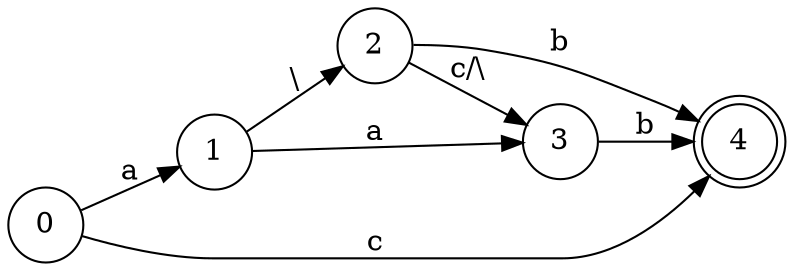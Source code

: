 digraph{
rankdir = "LR";
//Nodos
node[shape=circle] Node0 [label="0"];
node[shape=circle] Node1 [label="1"];
node[shape=circle] Node2 [label="2"];
node[shape=circle] Node3 [label="3"];

node[shape=doublecircle] Node4 [label="4"];

//Transiciones - Es valido tener lambda como etiqueta.
Node0->Node4 [label="c"];
Node0->Node1 [label="a"];
Node1->Node2 [label="\\"];
Node1->Node3 [label="a"];
Node2->Node4 [label="b"];
Node2->Node3 [label="c/\\"];
Node3->Node4 [label="b"];
}
